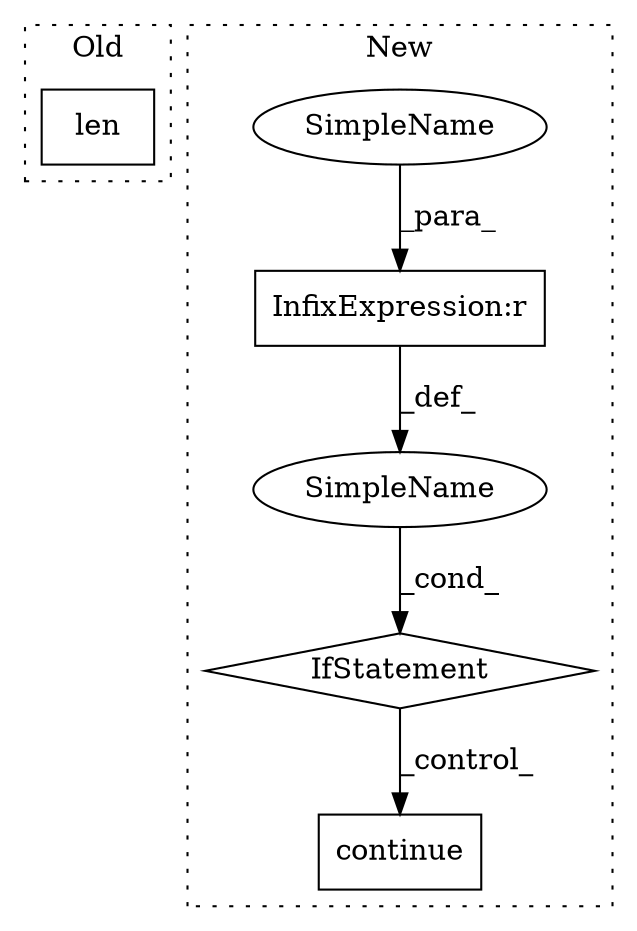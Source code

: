 digraph G {
subgraph cluster0 {
1 [label="len" a="32" s="3741,3755" l="4,1" shape="box"];
label = "Old";
style="dotted";
}
subgraph cluster1 {
2 [label="continue" a="18" s="3988" l="9" shape="box"];
3 [label="IfStatement" a="25" s="3956,3976" l="4,2" shape="diamond"];
4 [label="SimpleName" a="42" s="" l="" shape="ellipse"];
5 [label="InfixExpression:r" a="27" s="3961" l="3" shape="box"];
6 [label="SimpleName" a="42" s="3960" l="1" shape="ellipse"];
label = "New";
style="dotted";
}
3 -> 2 [label="_control_"];
4 -> 3 [label="_cond_"];
5 -> 4 [label="_def_"];
6 -> 5 [label="_para_"];
}
